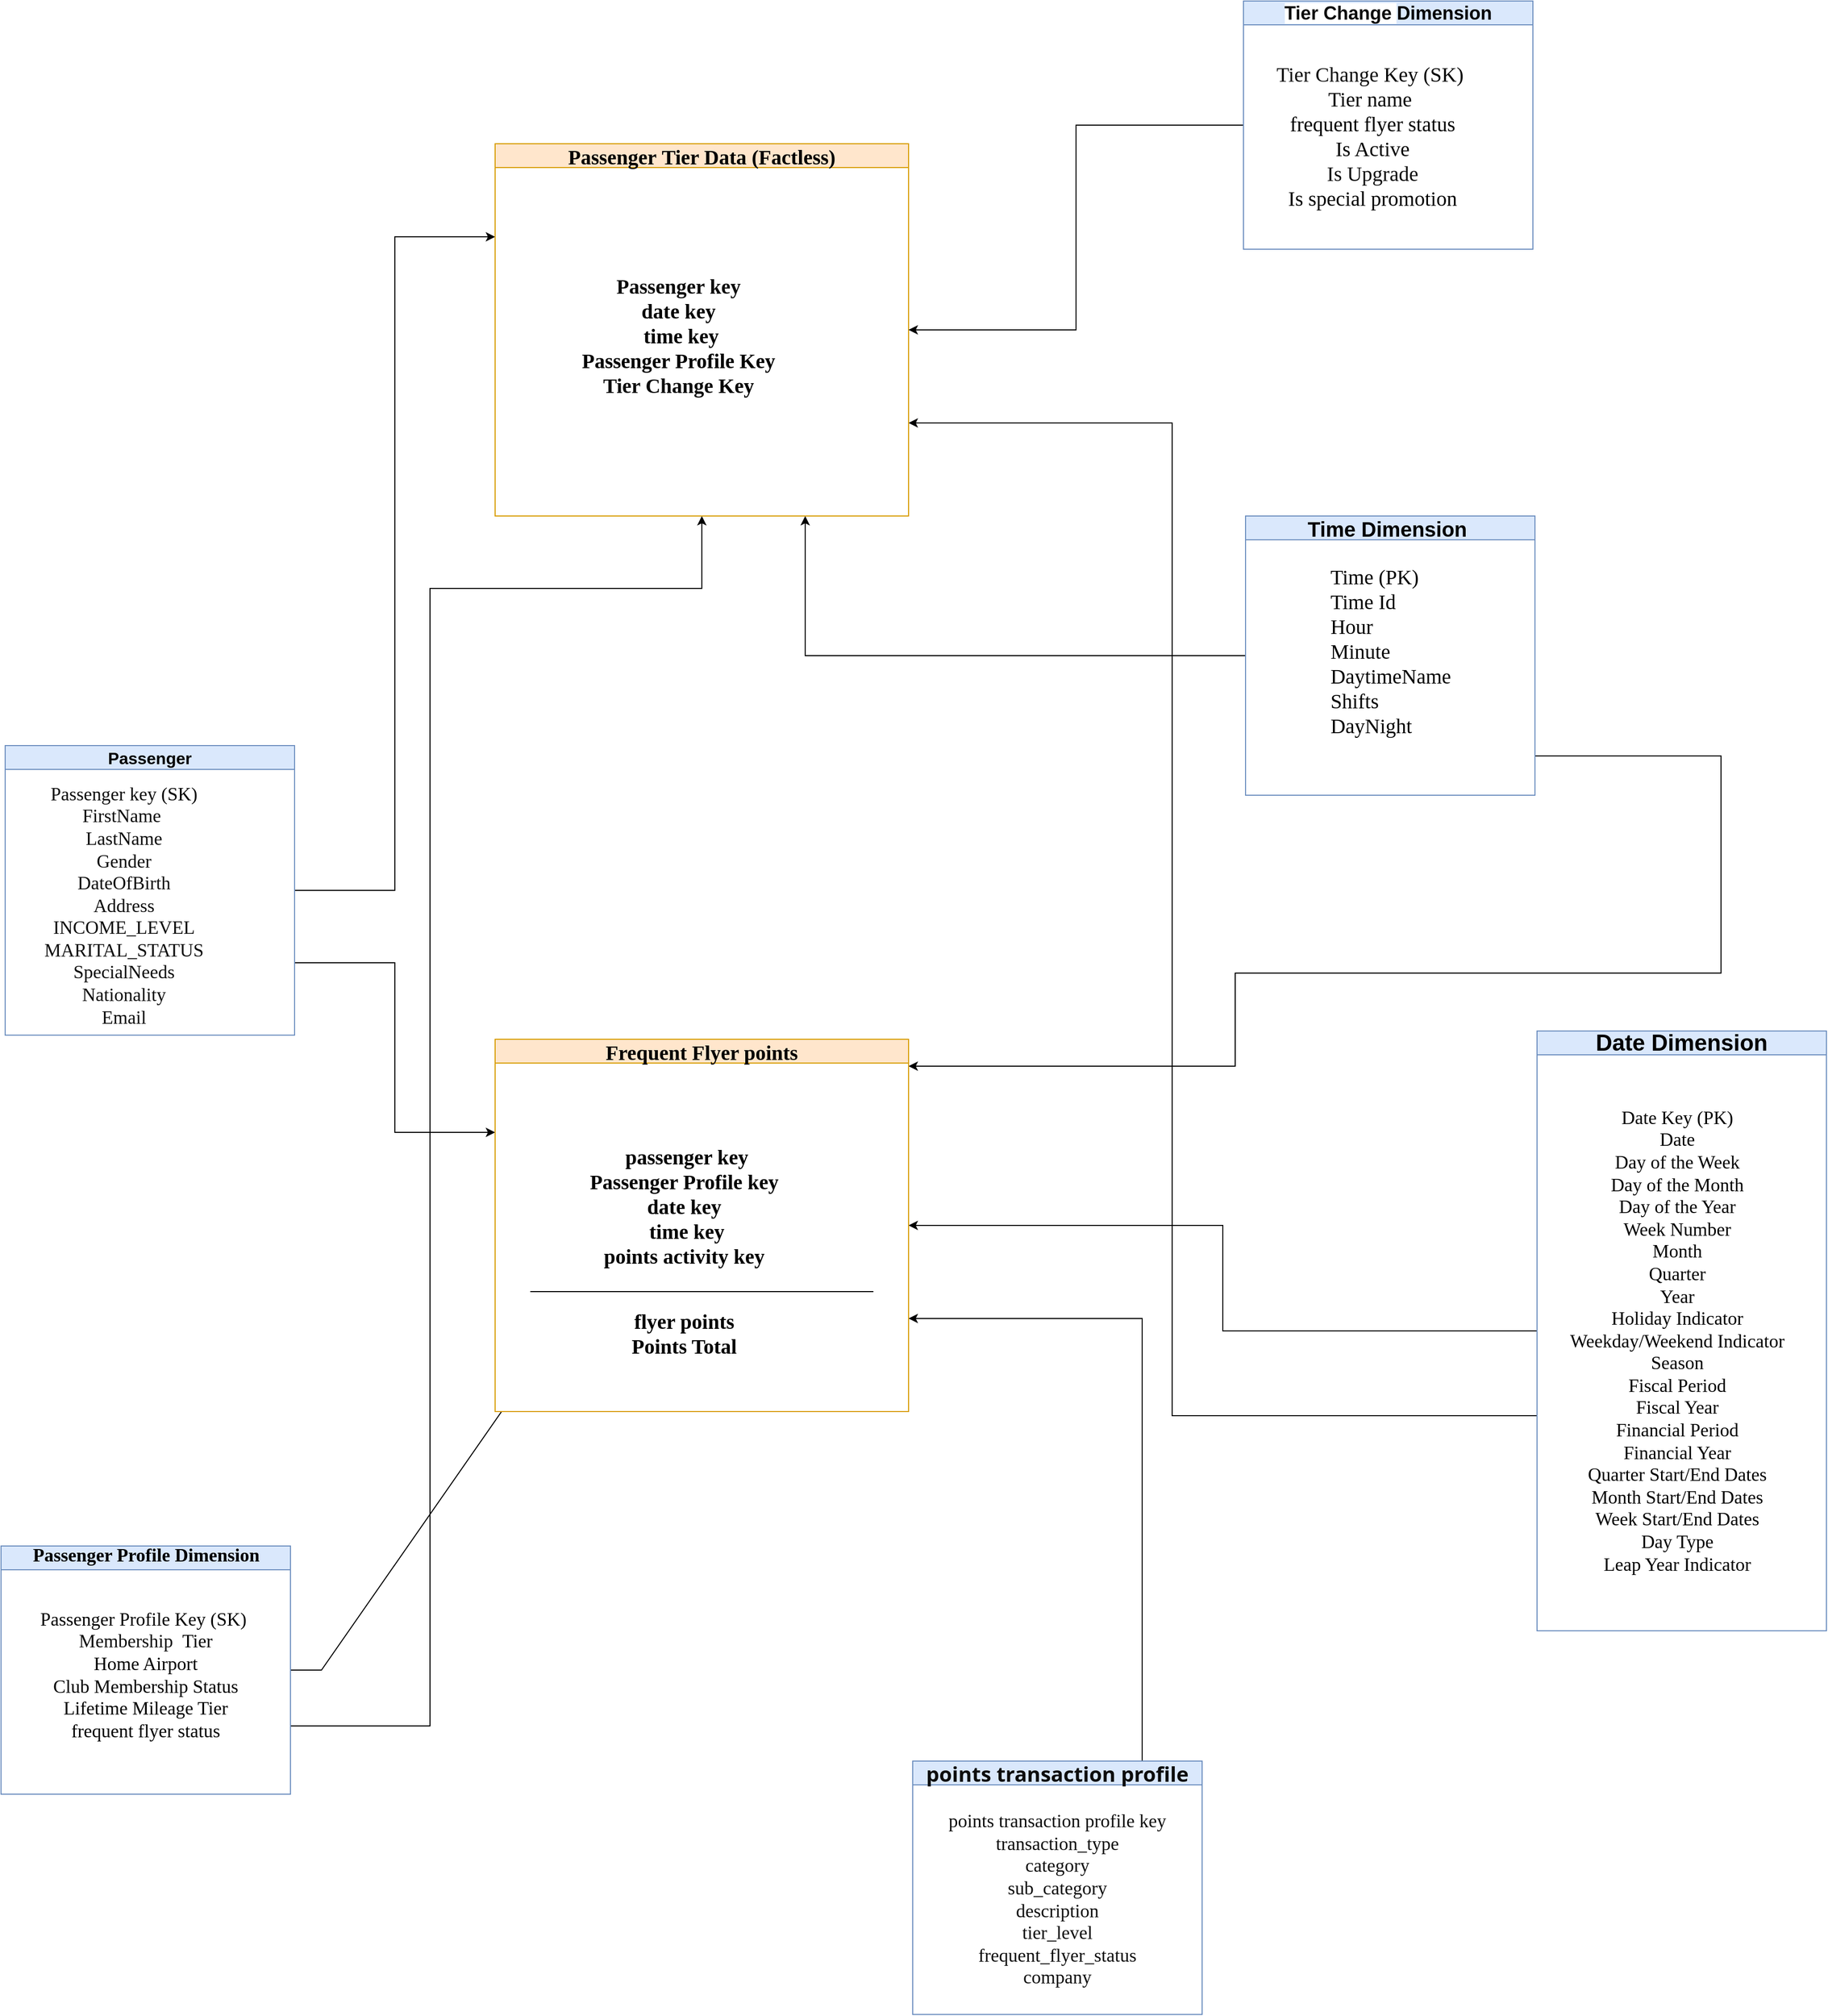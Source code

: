 <mxfile version="24.2.5" type="device">
  <diagram name="Page-1" id="7Nb2ZkCOupzpHigS8odi">
    <mxGraphModel dx="4355" dy="2693" grid="0" gridSize="10" guides="1" tooltips="1" connect="1" arrows="1" fold="1" page="1" pageScale="1" pageWidth="600" pageHeight="500" math="0" shadow="0">
      <root>
        <mxCell id="0" />
        <mxCell id="1" parent="0" />
        <mxCell id="lOgogImHYgzOdN7vRdeS-1" style="edgeStyle=entityRelationEdgeStyle;rounded=0;orthogonalLoop=1;jettySize=auto;html=1;" edge="1" parent="1" source="lOgogImHYgzOdN7vRdeS-2">
          <mxGeometry relative="1" as="geometry">
            <mxPoint x="240" y="350" as="targetPoint" />
          </mxGeometry>
        </mxCell>
        <mxCell id="lOgogImHYgzOdN7vRdeS-30" style="edgeStyle=orthogonalEdgeStyle;rounded=0;orthogonalLoop=1;jettySize=auto;html=1;entryX=0.5;entryY=1;entryDx=0;entryDy=0;" edge="1" parent="1" source="lOgogImHYgzOdN7vRdeS-2" target="lOgogImHYgzOdN7vRdeS-19">
          <mxGeometry relative="1" as="geometry">
            <Array as="points">
              <mxPoint x="131" y="668" />
              <mxPoint x="131" y="-432" />
              <mxPoint x="394" y="-432" />
            </Array>
          </mxGeometry>
        </mxCell>
        <mxCell id="lOgogImHYgzOdN7vRdeS-2" value="&lt;font face=&quot;Tahoma&quot; style=&quot;font-size: 18px;&quot;&gt;Passenger Profile Dimension&lt;/font&gt;" style="swimlane;html=1;startSize=23;verticalAlign=bottom;labelBorderColor=none;fillColor=#dae8fc;strokeColor=#6c8ebf;swimlaneFillColor=default;" vertex="1" parent="1">
          <mxGeometry x="-284" y="494" width="280" height="240" as="geometry" />
        </mxCell>
        <mxCell id="lOgogImHYgzOdN7vRdeS-3" value="&lt;div style=&quot;&quot;&gt;&lt;span style=&quot;background-color: initial; font-size: 18px;&quot;&gt;&lt;font face=&quot;Tahoma&quot;&gt;Passenger Profile Key (SK)&amp;nbsp;&lt;/font&gt;&lt;/span&gt;&lt;/div&gt;&lt;font face=&quot;EAJwP0S1NvUOIz2sHdJX&quot; style=&quot;font-size: 18px;&quot;&gt;&lt;div style=&quot;&quot;&gt;&lt;span style=&quot;white-space-collapse: preserve; border: 0px solid rgb(227, 227, 227); box-sizing: border-box; --tw-border-spacing-x: 0; --tw-border-spacing-y: 0; --tw-translate-x: 0; --tw-translate-y: 0; --tw-rotate: 0; --tw-skew-x: 0; --tw-skew-y: 0; --tw-scale-x: 1; --tw-scale-y: 1; --tw-pan-x: ; --tw-pan-y: ; --tw-pinch-zoom: ; --tw-scroll-snap-strictness: proximity; --tw-gradient-from-position: ; --tw-gradient-via-position: ; --tw-gradient-to-position: ; --tw-ordinal: ; --tw-slashed-zero: ; --tw-numeric-figure: ; --tw-numeric-spacing: ; --tw-numeric-fraction: ; --tw-ring-inset: ; --tw-ring-offset-width: 0px; --tw-ring-offset-color: #fff; --tw-ring-color: rgba(69,89,164,.5); --tw-ring-offset-shadow: 0 0 transparent; --tw-ring-shadow: 0 0 transparent; --tw-shadow: 0 0 transparent; --tw-shadow-colored: 0 0 transparent; --tw-blur: ; --tw-brightness: ; --tw-contrast: ; --tw-grayscale: ; --tw-hue-rotate: ; --tw-invert: ; --tw-saturate: ; --tw-sepia: ; --tw-drop-shadow: ; --tw-backdrop-blur: ; --tw-backdrop-brightness: ; --tw-backdrop-contrast: ; --tw-backdrop-grayscale: ; --tw-backdrop-hue-rotate: ; --tw-backdrop-invert: ; --tw-backdrop-opacity: ; --tw-backdrop-saturate: ; --tw-backdrop-sepia: ; --tw-contain-size: ; --tw-contain-layout: ; --tw-contain-paint: ; --tw-contain-style: ; color: rgb(13, 13, 13); margin-top: 1.25em; margin-bottom: 1.25em; background-color: rgb(255, 255, 255);&quot;&gt;Membership &lt;/span&gt;&lt;span style=&quot;background-color: initial;&quot;&gt;&amp;nbsp;Tier&lt;/span&gt;&lt;/div&gt;&lt;span style=&quot;background-color: initial;&quot;&gt;&lt;div style=&quot;&quot;&gt;&lt;span style=&quot;background-color: initial;&quot;&gt;Home Airport&lt;/span&gt;&lt;/div&gt;&lt;/span&gt;&lt;span style=&quot;background-color: initial;&quot;&gt;&lt;div style=&quot;&quot;&gt;&lt;span style=&quot;background-color: initial;&quot;&gt;Club Membership Status&lt;/span&gt;&lt;/div&gt;&lt;/span&gt;&lt;span style=&quot;background-color: initial;&quot;&gt;&lt;div style=&quot;&quot;&gt;&lt;span style=&quot;background-color: initial;&quot;&gt;Lifetime Mileage Tier&lt;/span&gt;&lt;/div&gt;&lt;/span&gt;&lt;span style=&quot;background-color: initial;&quot;&gt;&lt;div style=&quot;&quot;&gt;&lt;span style=&quot;background-color: initial;&quot;&gt;frequent flyer status&lt;/span&gt;&lt;/div&gt;&lt;/span&gt;&lt;/font&gt;" style="text;html=1;strokeColor=none;fillColor=none;align=center;verticalAlign=middle;whiteSpace=wrap;rounded=0;" vertex="1" parent="lOgogImHYgzOdN7vRdeS-2">
          <mxGeometry x="10" y="50" width="260" height="150" as="geometry" />
        </mxCell>
        <mxCell id="lOgogImHYgzOdN7vRdeS-4" style="edgeStyle=orthogonalEdgeStyle;rounded=0;orthogonalLoop=1;jettySize=auto;html=1;exitX=1;exitY=1;exitDx=0;exitDy=0;" edge="1" parent="1" source="lOgogImHYgzOdN7vRdeS-5" target="lOgogImHYgzOdN7vRdeS-16">
          <mxGeometry relative="1" as="geometry">
            <Array as="points">
              <mxPoint x="1380" y="-270" />
              <mxPoint x="1380" y="-60" />
              <mxPoint x="910" y="-60" />
              <mxPoint x="910" y="30" />
              <mxPoint x="480" y="30" />
            </Array>
          </mxGeometry>
        </mxCell>
        <mxCell id="lOgogImHYgzOdN7vRdeS-27" style="edgeStyle=orthogonalEdgeStyle;rounded=0;orthogonalLoop=1;jettySize=auto;html=1;entryX=0.75;entryY=1;entryDx=0;entryDy=0;" edge="1" parent="1" source="lOgogImHYgzOdN7vRdeS-5" target="lOgogImHYgzOdN7vRdeS-19">
          <mxGeometry relative="1" as="geometry" />
        </mxCell>
        <mxCell id="lOgogImHYgzOdN7vRdeS-5" value="&lt;font style=&quot;font-size: 20px;&quot;&gt;&lt;font style=&quot;font-size: 20px;&quot;&gt;Time&amp;nbsp;&lt;/font&gt;&lt;font style=&quot;font-size: 20px;&quot;&gt;Dimension&amp;nbsp;&lt;/font&gt;&lt;/font&gt;" style="swimlane;whiteSpace=wrap;html=1;fillColor=#dae8fc;strokeColor=#6c8ebf;swimlaneFillColor=default;" vertex="1" parent="1">
          <mxGeometry x="920" y="-502" width="280" height="270" as="geometry" />
        </mxCell>
        <mxCell id="lOgogImHYgzOdN7vRdeS-6" value="&lt;div style=&quot;text-align: left; font-size: 20px;&quot;&gt;&lt;font style=&quot;font-size: 20px;&quot;&gt;&lt;font style=&quot;font-size: 20px;&quot; face=&quot;Tahoma&quot;&gt;&lt;br&gt;&lt;span style=&quot;background-color: initial;&quot;&gt;Time (PK)&lt;/span&gt;&lt;br&gt;&lt;span style=&quot;background-color: initial;&quot;&gt;Time Id&lt;/span&gt;&lt;br&gt;&lt;span style=&quot;background-color: initial;&quot;&gt;Hour&lt;/span&gt;&lt;br&gt;&lt;span style=&quot;background-color: initial;&quot;&gt;Minute&lt;/span&gt;&lt;br&gt;&lt;span style=&quot;background-color: initial;&quot;&gt;DaytimeName&lt;/span&gt;&lt;br&gt;&lt;span style=&quot;background-color: initial;&quot;&gt;Shifts&lt;/span&gt;&lt;br&gt;&lt;span style=&quot;background-color: initial;&quot;&gt;DayNight&lt;/span&gt;&lt;/font&gt;&lt;br&gt;&lt;/font&gt;&lt;/div&gt;&lt;font style=&quot;font-size: 20px;&quot;&gt;&lt;font style=&quot;font-size: 20px;&quot;&gt;&lt;div style=&quot;text-align: left;&quot;&gt;&lt;div&gt;&lt;br&gt;&lt;/div&gt;&lt;/div&gt;&lt;/font&gt;&lt;/font&gt;" style="text;html=1;align=center;verticalAlign=middle;resizable=0;points=[];autosize=1;strokeColor=none;fillColor=none;" vertex="1" parent="lOgogImHYgzOdN7vRdeS-5">
          <mxGeometry x="65" y="10" width="150" height="240" as="geometry" />
        </mxCell>
        <mxCell id="lOgogImHYgzOdN7vRdeS-7" style="edgeStyle=orthogonalEdgeStyle;rounded=0;orthogonalLoop=1;jettySize=auto;html=1;exitX=1;exitY=0.75;exitDx=0;exitDy=0;entryX=0;entryY=0.25;entryDx=0;entryDy=0;" edge="1" parent="1" source="lOgogImHYgzOdN7vRdeS-8" target="lOgogImHYgzOdN7vRdeS-16">
          <mxGeometry relative="1" as="geometry" />
        </mxCell>
        <mxCell id="lOgogImHYgzOdN7vRdeS-28" style="edgeStyle=orthogonalEdgeStyle;rounded=0;orthogonalLoop=1;jettySize=auto;html=1;entryX=0;entryY=0.25;entryDx=0;entryDy=0;" edge="1" parent="1" source="lOgogImHYgzOdN7vRdeS-8" target="lOgogImHYgzOdN7vRdeS-19">
          <mxGeometry relative="1" as="geometry" />
        </mxCell>
        <mxCell id="lOgogImHYgzOdN7vRdeS-8" value="&lt;b style=&quot;&quot;&gt;&lt;font style=&quot;font-size: 16px;&quot;&gt;Passenger&lt;/font&gt;&lt;/b&gt;" style="swimlane;whiteSpace=wrap;html=1;swimlaneFillColor=default;fillColor=#dae8fc;strokeColor=#6c8ebf;" vertex="1" parent="1">
          <mxGeometry x="-280" y="-280" width="280" height="280" as="geometry" />
        </mxCell>
        <mxCell id="lOgogImHYgzOdN7vRdeS-9" value="&lt;font face=&quot;Tahoma&quot;&gt;&lt;span style=&quot;font-size: 18px; border: 0px solid rgb(227, 227, 227); box-sizing: border-box; --tw-border-spacing-x: 0; --tw-border-spacing-y: 0; --tw-translate-x: 0; --tw-translate-y: 0; --tw-rotate: 0; --tw-skew-x: 0; --tw-skew-y: 0; --tw-scale-x: 1; --tw-scale-y: 1; --tw-pan-x: ; --tw-pan-y: ; --tw-pinch-zoom: ; --tw-scroll-snap-strictness: proximity; --tw-gradient-from-position: ; --tw-gradient-via-position: ; --tw-gradient-to-position: ; --tw-ordinal: ; --tw-slashed-zero: ; --tw-numeric-figure: ; --tw-numeric-spacing: ; --tw-numeric-fraction: ; --tw-ring-inset: ; --tw-ring-offset-width: 0px; --tw-ring-offset-color: #fff; --tw-ring-color: rgba(69,89,164,.5); --tw-ring-offset-shadow: 0 0 transparent; --tw-ring-shadow: 0 0 transparent; --tw-shadow: 0 0 transparent; --tw-shadow-colored: 0 0 transparent; --tw-blur: ; --tw-brightness: ; --tw-contrast: ; --tw-grayscale: ; --tw-hue-rotate: ; --tw-invert: ; --tw-saturate: ; --tw-sepia: ; --tw-drop-shadow: ; --tw-backdrop-blur: ; --tw-backdrop-brightness: ; --tw-backdrop-contrast: ; --tw-backdrop-grayscale: ; --tw-backdrop-hue-rotate: ; --tw-backdrop-invert: ; --tw-backdrop-opacity: ; --tw-backdrop-saturate: ; --tw-backdrop-sepia: ; --tw-contain-size: ; --tw-contain-layout: ; --tw-contain-paint: ; --tw-contain-style: ; color: rgb(13, 13, 13); margin-top: 1.25em; margin-bottom: 1.25em; text-align: left; white-space-collapse: preserve; background-color: rgb(255, 255, 255);&quot;&gt;Passenger key &lt;/span&gt;&lt;span style=&quot;font-size: 18px; text-wrap: nowrap; background-color: initial;&quot;&gt;(SK)&lt;/span&gt;&lt;br&gt;&lt;span style=&quot;background-color: rgb(255, 255, 255); color: rgb(13, 13, 13); text-align: left; white-space-collapse: preserve; font-size: 18px;&quot;&gt;FirstName &lt;/span&gt;&lt;br&gt;&lt;span style=&quot;background-color: rgb(255, 255, 255); color: rgb(13, 13, 13); text-align: left; white-space-collapse: preserve; font-size: 18px;&quot;&gt;LastName&lt;/span&gt;&lt;br&gt;&lt;span style=&quot;background-color: rgb(255, 255, 255); color: rgb(13, 13, 13); text-align: left; white-space-collapse: preserve; font-size: 18px;&quot;&gt;Gender&lt;/span&gt;&lt;br&gt;&lt;span style=&quot;background-color: rgb(255, 255, 255); color: rgb(13, 13, 13); text-align: left; white-space-collapse: preserve; font-size: 18px;&quot;&gt;DateOfBirth&lt;/span&gt;&lt;br&gt;&lt;span style=&quot;background-color: rgb(255, 255, 255); color: rgb(13, 13, 13); text-align: left; white-space-collapse: preserve; font-size: 18px;&quot;&gt;Address&lt;/span&gt;&lt;br&gt;&lt;span style=&quot;white-space: pre; font-size: 18px; color: rgb(13, 13, 13); background-color: rgb(255, 255, 255); text-align: left;&quot;&gt;INCOME_LEVEL&lt;/span&gt;&lt;br&gt;&lt;span style=&quot;white-space: pre; font-size: 18px; color: rgb(13, 13, 13); background-color: rgb(255, 255, 255); text-align: left;&quot;&gt;MARITAL_STATUS&lt;/span&gt;&lt;br&gt;&lt;span style=&quot;background-color: rgb(255, 255, 255); color: rgb(13, 13, 13); text-align: left; white-space-collapse: preserve; font-size: 18px;&quot;&gt;SpecialNeeds&lt;/span&gt;&lt;br&gt;&lt;span style=&quot;background-color: rgb(255, 255, 255); color: rgb(13, 13, 13); text-align: left; white-space-collapse: preserve; font-size: 18px;&quot;&gt;Nationality&lt;/span&gt;&lt;br&gt;&lt;span style=&quot;background-color: rgb(255, 255, 255); color: rgb(13, 13, 13); text-align: left; white-space-collapse: preserve; font-size: 18px;&quot;&gt;Email&lt;/span&gt;&lt;/font&gt;" style="text;html=1;align=center;verticalAlign=middle;whiteSpace=wrap;rounded=0;" vertex="1" parent="lOgogImHYgzOdN7vRdeS-8">
          <mxGeometry y="40" width="230" height="230" as="geometry" />
        </mxCell>
        <mxCell id="lOgogImHYgzOdN7vRdeS-10" style="edgeStyle=orthogonalEdgeStyle;rounded=0;orthogonalLoop=1;jettySize=auto;html=1;entryX=1;entryY=0.75;entryDx=0;entryDy=0;" edge="1" parent="1" source="lOgogImHYgzOdN7vRdeS-11" target="lOgogImHYgzOdN7vRdeS-16">
          <mxGeometry relative="1" as="geometry">
            <mxPoint x="510" y="630" as="targetPoint" />
            <Array as="points">
              <mxPoint x="820" y="660" />
              <mxPoint x="820" y="390" />
            </Array>
          </mxGeometry>
        </mxCell>
        <mxCell id="lOgogImHYgzOdN7vRdeS-11" value="&lt;div style=&quot;text-align: left;&quot;&gt;&lt;span style=&quot;color: rgb(13, 13, 13); font-family: Söhne, ui-sans-serif, system-ui, -apple-system, &amp;quot;Segoe UI&amp;quot;, Roboto, Ubuntu, Cantarell, &amp;quot;Noto Sans&amp;quot;, sans-serif, &amp;quot;Helvetica Neue&amp;quot;, Arial, &amp;quot;Apple Color Emoji&amp;quot;, &amp;quot;Segoe UI Emoji&amp;quot;, &amp;quot;Segoe UI Symbol&amp;quot;, &amp;quot;Noto Color Emoji&amp;quot;; white-space-collapse: preserve;&quot;&gt;&lt;font style=&quot;font-size: 20px;&quot;&gt;points transaction profile&lt;/font&gt;&lt;/span&gt;&lt;br&gt;&lt;/div&gt;" style="swimlane;whiteSpace=wrap;html=1;startSize=23;fillColor=#dae8fc;strokeColor=#6c8ebf;swimlaneFillColor=default;" vertex="1" parent="1">
          <mxGeometry x="598" y="702" width="280" height="245" as="geometry">
            <mxRectangle x="810" y="645" width="180" height="30" as="alternateBounds" />
          </mxGeometry>
        </mxCell>
        <mxCell id="lOgogImHYgzOdN7vRdeS-12" value="&lt;font face=&quot;Tahoma&quot; style=&quot;font-size: 18px;&quot;&gt;&lt;span style=&quot;white-space-collapse: preserve; color: rgb(13, 13, 13); text-align: left; background-color: initial;&quot;&gt;points transaction profile key&lt;/span&gt;&lt;br&gt;&lt;span style=&quot;color: rgb(13, 13, 13); white-space-collapse: preserve; text-align: left; background-color: initial;&quot;&gt;transaction_type&lt;/span&gt;&lt;br&gt;&lt;span style=&quot;color: rgb(13, 13, 13); white-space-collapse: preserve; text-align: left; background-color: initial;&quot;&gt;category&lt;/span&gt;&lt;br&gt;&lt;span style=&quot;color: rgb(13, 13, 13); white-space-collapse: preserve; text-align: left; background-color: initial;&quot;&gt;sub_category&lt;/span&gt;&lt;br&gt;&lt;span style=&quot;color: rgb(13, 13, 13); white-space-collapse: preserve; text-align: left; background-color: initial;&quot;&gt;description&lt;/span&gt;&lt;br&gt;&lt;span style=&quot;color: rgb(13, 13, 13); white-space-collapse: preserve; text-align: left; background-color: initial;&quot;&gt;tier_level&lt;/span&gt;&lt;br&gt;&lt;span style=&quot;color: rgb(13, 13, 13); white-space-collapse: preserve; text-align: left; background-color: initial;&quot;&gt;frequent_flyer_status&lt;/span&gt;&lt;br&gt;&lt;span style=&quot;color: rgb(13, 13, 13); white-space-collapse: preserve; text-align: left; background-color: initial;&quot;&gt;company&lt;/span&gt;&lt;/font&gt;" style="text;html=1;align=center;verticalAlign=middle;whiteSpace=wrap;rounded=0;" vertex="1" parent="lOgogImHYgzOdN7vRdeS-11">
          <mxGeometry x="10" y="45" width="260" height="177.5" as="geometry" />
        </mxCell>
        <mxCell id="lOgogImHYgzOdN7vRdeS-25" style="edgeStyle=orthogonalEdgeStyle;rounded=0;orthogonalLoop=1;jettySize=auto;html=1;entryX=1;entryY=0.5;entryDx=0;entryDy=0;" edge="1" parent="1" source="lOgogImHYgzOdN7vRdeS-14" target="lOgogImHYgzOdN7vRdeS-16">
          <mxGeometry relative="1" as="geometry" />
        </mxCell>
        <mxCell id="lOgogImHYgzOdN7vRdeS-29" style="edgeStyle=orthogonalEdgeStyle;rounded=0;orthogonalLoop=1;jettySize=auto;html=1;entryX=1;entryY=0.75;entryDx=0;entryDy=0;" edge="1" parent="1" source="lOgogImHYgzOdN7vRdeS-14" target="lOgogImHYgzOdN7vRdeS-19">
          <mxGeometry relative="1" as="geometry">
            <Array as="points">
              <mxPoint x="849" y="368" />
              <mxPoint x="849" y="-592" />
            </Array>
          </mxGeometry>
        </mxCell>
        <mxCell id="lOgogImHYgzOdN7vRdeS-14" value="&lt;font style=&quot;font-size: 22px;&quot;&gt;Date Dimension&lt;/font&gt;" style="swimlane;whiteSpace=wrap;html=1;fillColor=#dae8fc;strokeColor=#6c8ebf;swimlaneFillColor=default;" vertex="1" parent="1">
          <mxGeometry x="1202" y="-4" width="280" height="580" as="geometry" />
        </mxCell>
        <mxCell id="lOgogImHYgzOdN7vRdeS-15" value="&lt;div style=&quot;text-align: center; font-size: 18px;&quot;&gt;&lt;span style=&quot;background-color: initial;&quot;&gt;&lt;font face=&quot;Tahoma&quot; style=&quot;font-size: 18px;&quot;&gt;Date Key (PK)&lt;/font&gt;&lt;/span&gt;&lt;/div&gt;&lt;font face=&quot;E_Vse2sqt-GHe94hN0gW&quot; style=&quot;font-size: 18px;&quot;&gt;&lt;span style=&quot;background-color: initial;&quot;&gt;&lt;div style=&quot;text-align: center;&quot;&gt;&lt;span style=&quot;background-color: initial;&quot;&gt;Date&lt;/span&gt;&lt;/div&gt;&lt;/span&gt;&lt;span style=&quot;background-color: initial;&quot;&gt;&lt;div style=&quot;text-align: center;&quot;&gt;&lt;span style=&quot;background-color: initial;&quot;&gt;Day of the Week&lt;/span&gt;&lt;/div&gt;&lt;/span&gt;&lt;span style=&quot;background-color: initial;&quot;&gt;&lt;div style=&quot;text-align: center;&quot;&gt;&lt;span style=&quot;background-color: initial;&quot;&gt;Day of the Month&lt;/span&gt;&lt;/div&gt;&lt;/span&gt;&lt;span style=&quot;background-color: initial;&quot;&gt;&lt;div style=&quot;text-align: center;&quot;&gt;&lt;span style=&quot;background-color: initial;&quot;&gt;Day of the Year&lt;/span&gt;&lt;/div&gt;&lt;/span&gt;&lt;span style=&quot;background-color: initial;&quot;&gt;&lt;div style=&quot;text-align: center;&quot;&gt;&lt;span style=&quot;background-color: initial;&quot;&gt;Week Number&lt;/span&gt;&lt;/div&gt;&lt;/span&gt;&lt;span style=&quot;background-color: initial;&quot;&gt;&lt;div style=&quot;text-align: center;&quot;&gt;&lt;span style=&quot;background-color: initial;&quot;&gt;Month&lt;/span&gt;&lt;/div&gt;&lt;/span&gt;&lt;span style=&quot;background-color: initial;&quot;&gt;&lt;div style=&quot;text-align: center;&quot;&gt;&lt;span style=&quot;background-color: initial;&quot;&gt;Quarter&lt;/span&gt;&lt;/div&gt;&lt;/span&gt;&lt;span style=&quot;background-color: initial;&quot;&gt;&lt;div style=&quot;text-align: center;&quot;&gt;&lt;span style=&quot;background-color: initial;&quot;&gt;Year&lt;/span&gt;&lt;/div&gt;&lt;/span&gt;&lt;span style=&quot;background-color: initial;&quot;&gt;&lt;div style=&quot;text-align: center;&quot;&gt;&lt;span style=&quot;background-color: initial;&quot;&gt;Holiday Indicator&lt;/span&gt;&lt;/div&gt;&lt;/span&gt;&lt;span style=&quot;background-color: initial;&quot;&gt;&lt;div style=&quot;text-align: center;&quot;&gt;&lt;span style=&quot;background-color: initial;&quot;&gt;Weekday/Weekend Indicator&lt;/span&gt;&lt;/div&gt;&lt;/span&gt;&lt;span style=&quot;background-color: initial;&quot;&gt;&lt;div style=&quot;text-align: center;&quot;&gt;&lt;span style=&quot;background-color: initial;&quot;&gt;Season&lt;/span&gt;&lt;/div&gt;&lt;/span&gt;&lt;span style=&quot;background-color: initial;&quot;&gt;&lt;div style=&quot;text-align: center;&quot;&gt;&lt;span style=&quot;background-color: initial;&quot;&gt;Fiscal Period&lt;/span&gt;&lt;/div&gt;&lt;/span&gt;&lt;span style=&quot;background-color: initial;&quot;&gt;&lt;div style=&quot;text-align: center;&quot;&gt;&lt;span style=&quot;background-color: initial;&quot;&gt;Fiscal Year&lt;/span&gt;&lt;/div&gt;&lt;/span&gt;&lt;span style=&quot;background-color: initial;&quot;&gt;&lt;div style=&quot;text-align: center;&quot;&gt;&lt;span style=&quot;background-color: initial;&quot;&gt;Financial Period&lt;/span&gt;&lt;/div&gt;&lt;/span&gt;&lt;span style=&quot;background-color: initial;&quot;&gt;&lt;div style=&quot;text-align: center;&quot;&gt;&lt;span style=&quot;background-color: initial;&quot;&gt;Financial Year&lt;/span&gt;&lt;/div&gt;&lt;/span&gt;&lt;span style=&quot;background-color: initial;&quot;&gt;&lt;div style=&quot;text-align: center;&quot;&gt;&lt;span style=&quot;background-color: initial;&quot;&gt;Quarter Start/End Dates&lt;/span&gt;&lt;/div&gt;&lt;/span&gt;&lt;span style=&quot;background-color: initial;&quot;&gt;&lt;div style=&quot;text-align: center;&quot;&gt;&lt;span style=&quot;background-color: initial;&quot;&gt;Month Start/End Dates&lt;/span&gt;&lt;/div&gt;&lt;/span&gt;&lt;span style=&quot;background-color: initial;&quot;&gt;&lt;div style=&quot;text-align: center;&quot;&gt;&lt;span style=&quot;background-color: initial;&quot;&gt;Week Start/End Dates&lt;/span&gt;&lt;/div&gt;&lt;/span&gt;&lt;span style=&quot;background-color: initial;&quot;&gt;&lt;div style=&quot;text-align: center;&quot;&gt;&lt;span style=&quot;background-color: initial;&quot;&gt;Day Type&lt;/span&gt;&lt;/div&gt;&lt;/span&gt;&lt;span style=&quot;background-color: initial;&quot;&gt;&lt;div style=&quot;text-align: center;&quot;&gt;&lt;span style=&quot;background-color: initial;&quot;&gt;Leap Year Indicator&lt;/span&gt;&lt;/div&gt;&lt;/span&gt;&lt;/font&gt;" style="text;html=1;strokeColor=none;fillColor=none;align=left;verticalAlign=middle;whiteSpace=wrap;rounded=0;" vertex="1" parent="lOgogImHYgzOdN7vRdeS-14">
          <mxGeometry x="30" y="120" width="215" height="360" as="geometry" />
        </mxCell>
        <mxCell id="lOgogImHYgzOdN7vRdeS-16" value="Frequent Flyer points" style="swimlane;startSize=23;fillColor=#ffe6cc;strokeColor=#d79b00;swimlaneFillColor=default;whiteSpace=wrap;html=1;fontSize=20;fontFamily=Tahoma;" vertex="1" parent="1">
          <mxGeometry x="194" y="4" width="400" height="360" as="geometry" />
        </mxCell>
        <mxCell id="lOgogImHYgzOdN7vRdeS-17" value="&lt;font face=&quot;Tahoma&quot;&gt;&lt;span style=&quot;background-color: initial; font-size: 20px;&quot;&gt;passenger key&lt;/span&gt;&lt;br&gt;&lt;span style=&quot;background-color: initial; font-size: 20px;&quot;&gt;Passenger Profile key&amp;nbsp;&lt;/span&gt;&lt;br&gt;&lt;span style=&quot;background-color: initial; font-size: 20px;&quot;&gt;date key&amp;nbsp;&lt;/span&gt;&lt;br&gt;&lt;span style=&quot;font-size: 20px; background-color: initial;&quot;&gt;time key&lt;/span&gt;&lt;br&gt;&lt;span style=&quot;font-size: 20px; background-color: initial;&quot;&gt;points activity key&amp;nbsp;&lt;/span&gt;&lt;/font&gt;&lt;div&gt;&lt;span style=&quot;color: rgba(0, 0, 0, 0); font-family: monospace; font-size: 0px; font-weight: 400; text-align: start; text-wrap: nowrap;&quot;&gt;%3CmxGraphModel%3E%3Croot%3E%3CmxCell%20id%3D%220%22%2F%3E%3CmxCell%20id%3D%221%22%20parent%3D%220%22%2F%3E%3CmxCell%20id%3D%222%22%20value%3D%22Flight%20Revenue%20Fact%22%20style%3D%22swimlane%3BwhiteSpace%3Dwrap%3BfontSize%3D20%3BfillColor%3D%23ffe6cc%3BstrokeColor%3D%23d79b00%3BswimlaneFillColor%3Ddefault%3Bhtml%3D1%3BfontFamily%3DTahoma%3B%22%20vertex%3D%221%22%20parent%3D%221%22%3E%3CmxGeometry%20x%3D%22240%22%20y%3D%22680%22%20width%3D%22360%22%20height%3D%22440%22%20as%3D%22geometry%22%2F%3E%3C%2FmxCell%3E%3CmxCell%20id%3D%223%22%20value%3D%22%26lt%3Bdiv%20style%3D%26quot%3Btext-align%3A%20left%3B%20font-size%3A%2020px%3B%26quot%3B%26gt%3B%26lt%3Bfont%20face%3D%26quot%3BTahoma%26quot%3B%20style%3D%26quot%3Bfont-size%3A%2020px%3B%26quot%3B%26gt%3BScheduled%20Departure%20Date%20Key%20(FK)%26lt%3Bbr%20style%3D%26quot%3B%26quot%3B%26gt%3B%20Scheduled%20Departure%26amp%3Bnbsp%3B%26lt%3Bspan%20style%3D%26quot%3Bbackground-color%3A%20initial%3B%26quot%3B%26gt%3BTime%20Key%20(FK)%26lt%3B%2Fspan%26gt%3B%26lt%3B%2Ffont%26gt%3B%26lt%3B%2Fdiv%26gt%3B%26lt%3Bdiv%20style%3D%26quot%3Btext-align%3A%20left%3B%20font-size%3A%2020px%3B%26quot%3B%26gt%3B%26lt%3Bfont%20face%3D%26quot%3BZpFloQ41apuhYkAUxMbN%26quot%3B%20style%3D%26quot%3Bfont-size%3A%2020px%3B%26quot%3B%26gt%3BOrigin%20Airport%20Key%20(FK)%26lt%3Bbr%20style%3D%26quot%3B%26quot%3B%26gt%3BDestination%26amp%3Bnbsp%3B%26lt%3Bspan%20style%3D%26quot%3Bbackground-color%3A%20initial%3B%26quot%3B%26gt%3BAirport%20Key%20(FK)%26lt%3B%2Fspan%26gt%3B%26lt%3B%2Ffont%26gt%3B%26lt%3B%2Fdiv%26gt%3B%26lt%3Bdiv%20style%3D%26quot%3Btext-align%3A%20left%3B%20font-size%3A%2020px%3B%26quot%3B%26gt%3B%26lt%3Bspan%20style%3D%26quot%3Bbackground-color%3A%20initial%3B%26quot%3B%26gt%3B%26lt%3Bfont%20face%3D%26quot%3BZpFloQ41apuhYkAUxMbN%26quot%3B%20style%3D%26quot%3Bfont-size%3A%2020px%3B%26quot%3B%26gt%3BFlight%20Milestone%20Key%20(FK)%26lt%3B%2Ffont%26gt%3B%26lt%3B%2Fspan%26gt%3B%26lt%3B%2Fdiv%26gt%3B%26lt%3Bdiv%20style%3D%26quot%3Btext-align%3A%20left%3B%20font-size%3A%2020px%3B%26quot%3B%26gt%3B%26lt%3Bfont%20face%3D%26quot%3BZpFloQ41apuhYkAUxMbN%26quot%3B%20style%3D%26quot%3Bfont-size%3A%2020px%3B%26quot%3B%26gt%3B%20Aircraft%20Key%20(FK)%26lt%3B%2Ffont%26gt%3B%26lt%3B%2Fdiv%26gt%3B%26lt%3Bdiv%20style%3D%26quot%3Btext-align%3A%20left%3B%20font-size%3A%2020px%3B%26quot%3B%26gt%3B%26lt%3Bfont%20face%3D%26quot%3BZpFloQ41apuhYkAUxMbN%26quot%3B%20style%3D%26quot%3Bfont-size%3A%2020px%3B%26quot%3B%26gt%3B%20Flight%20Number%20(DD)%26amp%3Bnbsp%3B%26lt%3B%2Ffont%26gt%3B%26lt%3B%2Fdiv%26gt%3B%26lt%3Bdiv%20style%3D%26quot%3Btext-align%3A%20left%3B%20font-size%3A%2020px%3B%26quot%3B%26gt%3B%26lt%3Bfont%20face%3D%26quot%3BZpFloQ41apuhYkAUxMbN%26quot%3B%20style%3D%26quot%3Bfont-size%3A%2020px%3B%26quot%3B%26gt%3B%26lt%3Bbr%26gt%3B%26lt%3B%2Ffont%26gt%3B%26lt%3B%2Fdiv%26gt%3B%26lt%3Bdiv%20style%3D%26quot%3Btext-align%3A%20left%3B%20font-size%3A%2020px%3B%26quot%3B%26gt%3B%26lt%3Bfont%20face%3D%26quot%3BZpFloQ41apuhYkAUxMbN%26quot%3B%20style%3D%26quot%3Bfont-size%3A%2020px%3B%26quot%3B%26gt%3BUnearned%20Revenue%26lt%3B%2Ffont%26gt%3B%26lt%3B%2Fdiv%26gt%3B%26lt%3Bdiv%20style%3D%26quot%3Btext-align%3A%20left%3B%20font-size%3A%2020px%3B%26quot%3B%26gt%3B%26lt%3Bdiv%20style%3D%26quot%3Bborder-color%3A%20var(--border-color)%3B%26quot%3B%26gt%3B%26lt%3Bfont%20face%3D%26quot%3BZpFloQ41apuhYkAUxMbN%26quot%3B%20style%3D%26quot%3Bfont-size%3A%2020px%3B%26quot%3B%26gt%3BRemaining%20Economy%20Seats%26lt%3B%2Ffont%26gt%3B%26lt%3B%2Fdiv%26gt%3B%26lt%3Bdiv%20style%3D%26quot%3Bborder-color%3A%20var(--border-color)%3B%26quot%3B%26gt%3B%26lt%3Bfont%20face%3D%26quot%3BZpFloQ41apuhYkAUxMbN%26quot%3B%20style%3D%26quot%3Bfont-size%3A%2020px%3B%26quot%3B%26gt%3BRemaining%20Prem%20Economy%20Seats%26lt%3B%2Ffont%26gt%3B%26lt%3B%2Fdiv%26gt%3B%26lt%3Bdiv%20style%3D%26quot%3B%26quot%3B%26gt%3B%26lt%3Bfont%20face%3D%26quot%3BZpFloQ41apuhYkAUxMbN%26quot%3B%20style%3D%26quot%3Bfont-size%3A%2020px%3B%26quot%3B%26gt%3BRemaining%20Business%20Seats%26lt%3Bbr%20style%3D%26quot%3B%26quot%3B%26gt%3B%26lt%3B%2Ffont%26gt%3B%26lt%3B%2Fdiv%26gt%3B%26lt%3B%2Fdiv%26gt%3B%26lt%3Bdiv%20style%3D%26quot%3Btext-align%3A%20left%3B%20font-size%3A%2020px%3B%26quot%3B%26gt%3B%26lt%3Bfont%20face%3D%26quot%3BZpFloQ41apuhYkAUxMbN%26quot%3B%20style%3D%26quot%3Bfont-size%3A%2020px%3B%26quot%3B%26gt%3BRemaining%20First%20Class%20Seats%26lt%3B%2Ffont%26gt%3B%26lt%3B%2Fdiv%26gt%3B%26lt%3Bdiv%20style%3D%26quot%3Btext-align%3A%20left%3B%20font-size%3A%2020px%3B%26quot%3B%26gt%3B%26lt%3Bfont%20face%3D%26quot%3BZpFloQ41apuhYkAUxMbN%26quot%3B%20style%3D%26quot%3Bfont-size%3A%2020px%3B%26quot%3B%26gt%3BCancelled%20Reservations%26lt%3B%2Ffont%26gt%3B%26lt%3B%2Fdiv%26gt%3B%22%20style%3D%22text%3Bhtml%3D1%3Balign%3Dcenter%3BverticalAlign%3Dmiddle%3Bresizable%3D0%3Bpoints%3D%5B%5D%3Bautosize%3D1%3BstrokeColor%3Dnone%3BfillColor%3Dnone%3BfontSize%3D14%3B%22%20vertex%3D%221%22%20parent%3D%222%22%3E%3CmxGeometry%20x%3D%2215%22%20y%3D%2250%22%20width%3D%22340%22%20height%3D%22360%22%20as%3D%22geometry%22%2F%3E%3C%2FmxCell%3E%3CmxCell%20id%3D%224%22%20value%3D%22%22%20style%3D%22line%3BstrokeWidth%3D1%3Bhtml%3D1%3BfontSize%3D2%3B%22%20vertex%3D%221%22%20parent%3D%222%22%3E%3CmxGeometry%20x%3D%228%22%20y%3D%22240%22%20width%3D%22332%22%20height%3D%228%22%20as%3D%22geometry%22%2F%3E%3C%2FmxCell%3E%3C%2Froot%3E%3C%2FmxGraphModel%3E&lt;/span&gt;&lt;span style=&quot;color: rgba(0, 0, 0, 0); font-family: monospace; font-size: 0px; font-weight: 400; text-align: start; text-wrap: nowrap; background-color: initial;&quot;&gt;%3CmxGraphModel%3E%3Croot%3E%3CmxCell%20id%3D%220%22%2F%3E%3CmxCell%20id%3D%221%22%20parent%3D%220%22%2F%3E%3CmxCell%20id%3D%222%22%20value%3D%22%22%20style%3D%22line%3BstrokeWidth%3D1%3Bhtml%3D1%3BfontSize%3D2%3B%22%20vertex%3D%221%22%20parent%3D%221%22%3E%3CmxGeometry%20x%3D%22248%22%20y%3D%22920%22%20width%3D%22332%22%20height%3D%228%22%20as%3D%22geometry%22%2F%3E%3C%2FmxCell%3E%3C%2Froot%3E%3C%2FmxGraphModel%3E&lt;/span&gt;&lt;span style=&quot;color: rgba(0, 0, 0, 0); font-family: monospace; font-size: 0px; font-weight: 400; text-align: start; text-wrap: nowrap; background-color: initial;&quot;&gt;%3CmxGraphModel%3E%3Croot%3E%3CmxCell%20id%3D%220%22%2F%3E%3CmxCell%20id%3D%221%22%20parent%3D%220%22%2F%3E%3CmxCell%20id%3D%222%22%20value%3D%22%22%20style%3D%22line%3BstrokeWidth%3D1%3Bhtml%3D1%3BfontSize%3D2%3B%22%20vertex%3D%221%22%20parent%3D%221%22%3E%3CmxGeometry%20x%3D%22248%22%20y%3D%22920%22%20width%3D%22332%22%20height%3D%228%22%20as%3D%22geometry%22%2F%3E%3C%2FmxCell%3E%3C%2Froot%3E%3C%2FmxGraphModel%3E&lt;/span&gt;&lt;span style=&quot;background-color: initial; color: rgba(0, 0, 0, 0); font-family: monospace; font-size: 0px; font-weight: 400; text-align: start; text-wrap: nowrap;&quot;&gt;%3CmxGraphModel%3E%3Croot%3E%3CmxCell%20id%3D%220%22%2F%3E%3CmxCell%20id%3D%221%22%20parent%3D%220%22%2F%3E%3CmxCell%20id%3D%222%22%20value%3D%22Flight%20Revenue%20Fact%22%20style%3D%22swimlane%3BwhiteSpace%3Dwrap%3BfontSize%3D20%3BfillColor%3D%23ffe6cc%3BstrokeColor%3D%23d79b00%3BswimlaneFillColor%3Ddefault%3Bhtml%3D1%3BfontFamily%3DTahoma%3B%22%20vertex%3D%221%22%20parent%3D%221%22%3E%3CmxGeometry%20x%3D%22240%22%20y%3D%22680%22%20width%3D%22360%22%20height%3D%22440%22%20as%3D%22geometry%22%2F%3E%3C%2FmxCell%3E%3CmxCell%20id%3D%223%22%20value%3D%22%26lt%3Bdiv%20style%3D%26quot%3Btext-align%3A%20left%3B%20font-size%3A%2020px%3B%26quot%3B%26gt%3B%26lt%3Bfont%20face%3D%26quot%3BTahoma%26quot%3B%20style%3D%26quot%3Bfont-size%3A%2020px%3B%26quot%3B%26gt%3BScheduled%20Departure%20Date%20Key%20(FK)%26lt%3Bbr%20style%3D%26quot%3B%26quot%3B%26gt%3B%20Scheduled%20Departure%26amp%3Bnbsp%3B%26lt%3Bspan%20style%3D%26quot%3Bbackground-color%3A%20initial%3B%26quot%3B%26gt%3BTime%20Key%20(FK)%26lt%3B%2Fspan%26gt%3B%26lt%3B%2Ffont%26gt%3B%26lt%3B%2Fdiv%26gt%3B%26lt%3Bdiv%20style%3D%26quot%3Btext-align%3A%20left%3B%20font-size%3A%2020px%3B%26quot%3B%26gt%3B%26lt%3Bfont%20face%3D%26quot%3BZpFloQ41apuhYkAUxMbN%26quot%3B%20style%3D%26quot%3Bfont-size%3A%2020px%3B%26quot%3B%26gt%3BOrigin%20Airport%20Key%20(FK)%26lt%3Bbr%20style%3D%26quot%3B%26quot%3B%26gt%3BDestination%26amp%3Bnbsp%3B%26lt%3Bspan%20style%3D%26quot%3Bbackground-color%3A%20initial%3B%26quot%3B%26gt%3BAirport%20Key%20(FK)%26lt%3B%2Fspan%26gt%3B%26lt%3B%2Ffont%26gt%3B%26lt%3B%2Fdiv%26gt%3B%26lt%3Bdiv%20style%3D%26quot%3Btext-align%3A%20left%3B%20font-size%3A%2020px%3B%26quot%3B%26gt%3B%26lt%3Bspan%20style%3D%26quot%3Bbackground-color%3A%20initial%3B%26quot%3B%26gt%3B%26lt%3Bfont%20face%3D%26quot%3BZpFloQ41apuhYkAUxMbN%26quot%3B%20style%3D%26quot%3Bfont-size%3A%2020px%3B%26quot%3B%26gt%3BFlight%20Milestone%20Key%20(FK)%26lt%3B%2Ffont%26gt%3B%26lt%3B%2Fspan%26gt%3B%26lt%3B%2Fdiv%26gt%3B%26lt%3Bdiv%20style%3D%26quot%3Btext-align%3A%20left%3B%20font-size%3A%2020px%3B%26quot%3B%26gt%3B%26lt%3Bfont%20face%3D%26quot%3BZpFloQ41apuhYkAUxMbN%26quot%3B%20style%3D%26quot%3Bfont-size%3A%2020px%3B%26quot%3B%26gt%3B%20Aircraft%20Key%20(FK)%26lt%3B%2Ffont%26gt%3B%26lt%3B%2Fdiv%26gt%3B%26lt%3Bdiv%20style%3D%26quot%3Btext-align%3A%20left%3B%20font-size%3A%2020px%3B%26quot%3B%26gt%3B%26lt%3Bfont%20face%3D%26quot%3BZpFloQ41apuhYkAUxMbN%26quot%3B%20style%3D%26quot%3Bfont-size%3A%2020px%3B%26quot%3B%26gt%3B%20Flight%20Number%20(DD)%26amp%3Bnbsp%3B%26lt%3B%2Ffont%26gt%3B%26lt%3B%2Fdiv%26gt%3B%26lt%3Bdiv%20style%3D%26quot%3Btext-align%3A%20left%3B%20font-size%3A%2020px%3B%26quot%3B%26gt%3B%26lt%3Bfont%20face%3D%26quot%3BZpFloQ41apuhYkAUxMbN%26quot%3B%20style%3D%26quot%3Bfont-size%3A%2020px%3B%26quot%3B%26gt%3B%26lt%3Bbr%26gt%3B%26lt%3B%2Ffont%26gt%3B%26lt%3B%2Fdiv%26gt%3B%26lt%3Bdiv%20style%3D%26quot%3Btext-align%3A%20left%3B%20font-size%3A%2020px%3B%26quot%3B%26gt%3B%26lt%3Bfont%20face%3D%26quot%3BZpFloQ41apuhYkAUxMbN%26quot%3B%20style%3D%26quot%3Bfont-size%3A%2020px%3B%26quot%3B%26gt%3BUnearned%20Revenue%26lt%3B%2Ffont%26gt%3B%26lt%3B%2Fdiv%26gt%3B%26lt%3Bdiv%20style%3D%26quot%3Btext-align%3A%20left%3B%20font-size%3A%2020px%3B%26quot%3B%26gt%3B%26lt%3Bdiv%20style%3D%26quot%3Bborder-color%3A%20var(--border-color)%3B%26quot%3B%26gt%3B%26lt%3Bfont%20face%3D%26quot%3BZpFloQ41apuhYkAUxMbN%26quot%3B%20style%3D%26quot%3Bfont-size%3A%2020px%3B%26quot%3B%26gt%3BRemaining%20Economy%20Seats%26lt%3B%2Ffont%26gt%3B%26lt%3B%2Fdiv%26gt%3B%26lt%3Bdiv%20style%3D%26quot%3Bborder-color%3A%20var(--border-color)%3B%26quot%3B%26gt%3B%26lt%3Bfont%20face%3D%26quot%3BZpFloQ41apuhYkAUxMbN%26quot%3B%20style%3D%26quot%3Bfont-size%3A%2020px%3B%26quot%3B%26gt%3BRemaining%20Prem%20Economy%20Seats%26lt%3B%2Ffont%26gt%3B%26lt%3B%2Fdiv%26gt%3B%26lt%3Bdiv%20style%3D%26quot%3B%26quot%3B%26gt%3B%26lt%3Bfont%20face%3D%26quot%3BZpFloQ41apuhYkAUxMbN%26quot%3B%20style%3D%26quot%3Bfont-size%3A%2020px%3B%26quot%3B%26gt%3BRemaining%20Business%20Seats%26lt%3Bbr%20style%3D%26quot%3B%26quot%3B%26gt%3B%26lt%3B%2Ffont%26gt%3B%26lt%3B%2Fdiv%26gt%3B%26lt%3B%2Fdiv%26gt%3B%26lt%3Bdiv%20style%3D%26quot%3Btext-align%3A%20left%3B%20font-size%3A%2020px%3B%26quot%3B%26gt%3B%26lt%3Bfont%20face%3D%26quot%3BZpFloQ41apuhYkAUxMbN%26quot%3B%20style%3D%26quot%3Bfont-size%3A%2020px%3B%26quot%3B%26gt%3BRemaining%20First%20Class%20Seats%26lt%3B%2Ffont%26gt%3B%26lt%3B%2Fdiv%26gt%3B%26lt%3Bdiv%20style%3D%26quot%3Btext-align%3A%20left%3B%20font-size%3A%2020px%3B%26quot%3B%26gt%3B%26lt%3Bfont%20face%3D%26quot%3BZpFloQ41apuhYkAUxMbN%26quot%3B%20style%3D%26quot%3Bfont-size%3A%2020px%3B%26quot%3B%26gt%3BCancelled%20Reservations%26lt%3B%2Ffont%26gt%3B%26lt%3B%2Fdiv%26gt%3B%22%20style%3D%22text%3Bhtml%3D1%3Balign%3Dcenter%3BverticalAlign%3Dmiddle%3Bresizable%3D0%3Bpoints%3D%5B%5D%3Bautosize%3D1%3BstrokeColor%3Dnone%3BfillColor%3Dnone%3BfontSize%3D14%3B%22%20vertex%3D%221%22%20parent%3D%222%22%3E%3CmxGeometry%20x%3D%2215%22%20y%3D%2250%22%20width%3D%22340%22%20height%3D%22360%22%20as%3D%22geometry%22%2F%3E%3C%2FmxCell%3E%3CmxCell%20id%3D%224%22%20value%3D%22%22%20style%3D%22line%3BstrokeWidth%3D1%3Bhtml%3D1%3BfontSize%3D2%3B%22%20vertex%3D%221%22%20parent%3D%222%22%3E%3CmxGeometry%20x%3D%228%22%20y%3D%22240%22%20width%3D%22332%22%20height%3D%228%22%20as%3D%22geometry%22%2F%3E%3C%2FmxCell%3E%3C%2Froot%3E%3C%2FmxGraphModel%3E&lt;/span&gt;&lt;/div&gt;&lt;div&gt;&lt;font face=&quot;Tahoma&quot;&gt;&lt;span style=&quot;background-color: initial; text-align: left; font-size: 20px;&quot;&gt;&lt;br&gt;&lt;/span&gt;&lt;/font&gt;&lt;/div&gt;&lt;div&gt;&lt;font face=&quot;Tahoma&quot;&gt;&lt;span style=&quot;background-color: initial; text-align: left; font-size: 20px;&quot;&gt;flyer points&amp;nbsp;&lt;/span&gt;&lt;br&gt;&lt;span style=&quot;background-color: initial; font-size: 20px;&quot;&gt;Points Total&amp;nbsp;&lt;/span&gt;&lt;/font&gt;&lt;/div&gt;" style="text;html=1;strokeColor=none;fillColor=none;align=center;verticalAlign=middle;whiteSpace=wrap;rounded=0;fontStyle=1" vertex="1" parent="lOgogImHYgzOdN7vRdeS-16">
          <mxGeometry x="43" y="50" width="285" height="310" as="geometry" />
        </mxCell>
        <mxCell id="lOgogImHYgzOdN7vRdeS-18" value="" style="line;strokeWidth=1;html=1;fontSize=2;" vertex="1" parent="lOgogImHYgzOdN7vRdeS-16">
          <mxGeometry x="34" y="240" width="332" height="8" as="geometry" />
        </mxCell>
        <mxCell id="lOgogImHYgzOdN7vRdeS-19" value="Passenger Tier Data (Factless) " style="swimlane;whiteSpace=wrap;startSize=23;fillColor=#ffe6cc;strokeColor=#d79b00;gradientColor=none;swimlaneFillColor=default;fontSize=20;fontStyle=1;fontFamily=Tahoma;" vertex="1" parent="1">
          <mxGeometry x="194" y="-862" width="400" height="360" as="geometry" />
        </mxCell>
        <mxCell id="lOgogImHYgzOdN7vRdeS-20" value="&lt;font face=&quot;Tahoma&quot;&gt;&lt;b style=&quot;font-size: 20px; background-color: rgb(255, 255, 255); color: rgb(13, 13, 13); white-space-collapse: preserve;&quot;&gt;Passenger key &lt;/b&gt;&lt;br&gt;&lt;b style=&quot;font-size: 20px; text-wrap: nowrap; background-color: initial;&quot;&gt;&lt;span style=&quot;background-color: initial;&quot;&gt;date key&amp;nbsp;&lt;/span&gt;&lt;/b&gt;&lt;br&gt;&lt;b style=&quot;font-size: 20px; text-wrap: nowrap; background-color: initial;&quot;&gt;time key&lt;/b&gt;&lt;br&gt;&lt;b style=&quot;font-size: 20px; text-wrap: nowrap; background-color: initial;&quot;&gt;Passenger Profile Key&amp;nbsp;&lt;/b&gt;&lt;br&gt;&lt;b style=&quot;font-size: 20px; text-wrap: nowrap; background-color: initial;&quot;&gt;&lt;span style=&quot;white-space-collapse: preserve; color: rgb(13, 13, 13); background-color: rgb(255, 255, 255);&quot;&gt;Tier &lt;/span&gt;&lt;span style=&quot;white-space-collapse: preserve; color: rgb(13, 13, 13); background-color: rgb(255, 255, 255);&quot;&gt;Change&lt;/span&gt;&amp;nbsp;Key&amp;nbsp;&lt;/b&gt;&lt;/font&gt;" style="text;html=1;align=center;verticalAlign=middle;whiteSpace=wrap;rounded=0;" vertex="1" parent="lOgogImHYgzOdN7vRdeS-19">
          <mxGeometry x="30" y="40" width="300" height="290" as="geometry" />
        </mxCell>
        <mxCell id="lOgogImHYgzOdN7vRdeS-21" style="edgeStyle=orthogonalEdgeStyle;rounded=0;orthogonalLoop=1;jettySize=auto;html=1;entryX=1;entryY=0.5;entryDx=0;entryDy=0;" edge="1" parent="1" source="lOgogImHYgzOdN7vRdeS-22" target="lOgogImHYgzOdN7vRdeS-19">
          <mxGeometry relative="1" as="geometry" />
        </mxCell>
        <mxCell id="lOgogImHYgzOdN7vRdeS-22" value="&lt;font face=&quot;Helvetica&quot; style=&quot;font-size: 18px;&quot;&gt;&lt;span style=&quot;white-space-collapse: preserve; color: rgb(13, 13, 13); text-align: left; background-color: rgb(255, 255, 255);&quot;&gt;Tier &lt;/span&gt;&lt;span style=&quot;white-space-collapse: preserve; text-align: left; color: rgb(13, 13, 13); background-color: rgb(255, 255, 255);&quot;&gt;Change &lt;/span&gt;Dimension&lt;/font&gt;" style="swimlane;whiteSpace=wrap;html=1;startSize=23;fillColor=#dae8fc;strokeColor=#6c8ebf;swimlaneFillColor=default;" vertex="1" parent="1">
          <mxGeometry x="918" y="-1000" width="280" height="240" as="geometry" />
        </mxCell>
        <mxCell id="lOgogImHYgzOdN7vRdeS-23" value="&lt;div style=&quot;text-align: center; font-size: 20px;&quot;&gt;&lt;font style=&quot;font-size: 20px;&quot; face=&quot;Tahoma&quot;&gt;&lt;span style=&quot;white-space-collapse: preserve; color: rgb(13, 13, 13); background-color: rgb(255, 255, 255);&quot;&gt;Tier &lt;/span&gt;&lt;span style=&quot;white-space-collapse: preserve; color: rgb(13, 13, 13); background-color: rgb(255, 255, 255);&quot;&gt;Change&lt;/span&gt;&lt;span style=&quot;background-color: initial;&quot;&gt;&amp;nbsp;Key (SK)&amp;nbsp;&lt;/span&gt;&lt;/font&gt;&lt;/div&gt;&lt;font style=&quot;font-size: 20px;&quot; face=&quot;KuhYPruJarGjqCrr_13y&quot;&gt;&lt;span style=&quot;background-color: initial;&quot;&gt;&lt;div style=&quot;text-align: center;&quot;&gt;&lt;span style=&quot;background-color: initial;&quot;&gt;Tier name&amp;nbsp;&lt;/span&gt;&lt;/div&gt;&lt;/span&gt;&lt;span style=&quot;background-color: initial;&quot;&gt;&lt;div style=&quot;text-align: center;&quot;&gt;&lt;span style=&quot;background-color: initial;&quot;&gt;frequent flyer status&lt;/span&gt;&lt;/div&gt;&lt;/span&gt;&lt;span style=&quot;background-color: initial;&quot;&gt;&lt;div style=&quot;text-align: center;&quot;&gt;&lt;span style=&quot;background-color: initial;&quot;&gt;Is Active&lt;/span&gt;&lt;/div&gt;&lt;/span&gt;&lt;span style=&quot;background-color: rgb(255, 255, 255); color: rgb(13, 13, 13); white-space-collapse: preserve;&quot;&gt;&lt;div style=&quot;text-align: center;&quot;&gt;Is Upgrade&lt;/div&gt;&lt;/span&gt;&lt;span style=&quot;background-color: initial;&quot;&gt;&lt;div style=&quot;text-align: center;&quot;&gt;&lt;span style=&quot;background-color: initial;&quot;&gt;Is&amp;nbsp;special promotion&lt;/span&gt;&lt;/div&gt;&lt;/span&gt;&lt;/font&gt;" style="text;html=1;strokeColor=none;fillColor=none;align=left;verticalAlign=middle;whiteSpace=wrap;rounded=0;" vertex="1" parent="lOgogImHYgzOdN7vRdeS-22">
          <mxGeometry x="30" y="70" width="240" height="120" as="geometry" />
        </mxCell>
      </root>
    </mxGraphModel>
  </diagram>
</mxfile>
